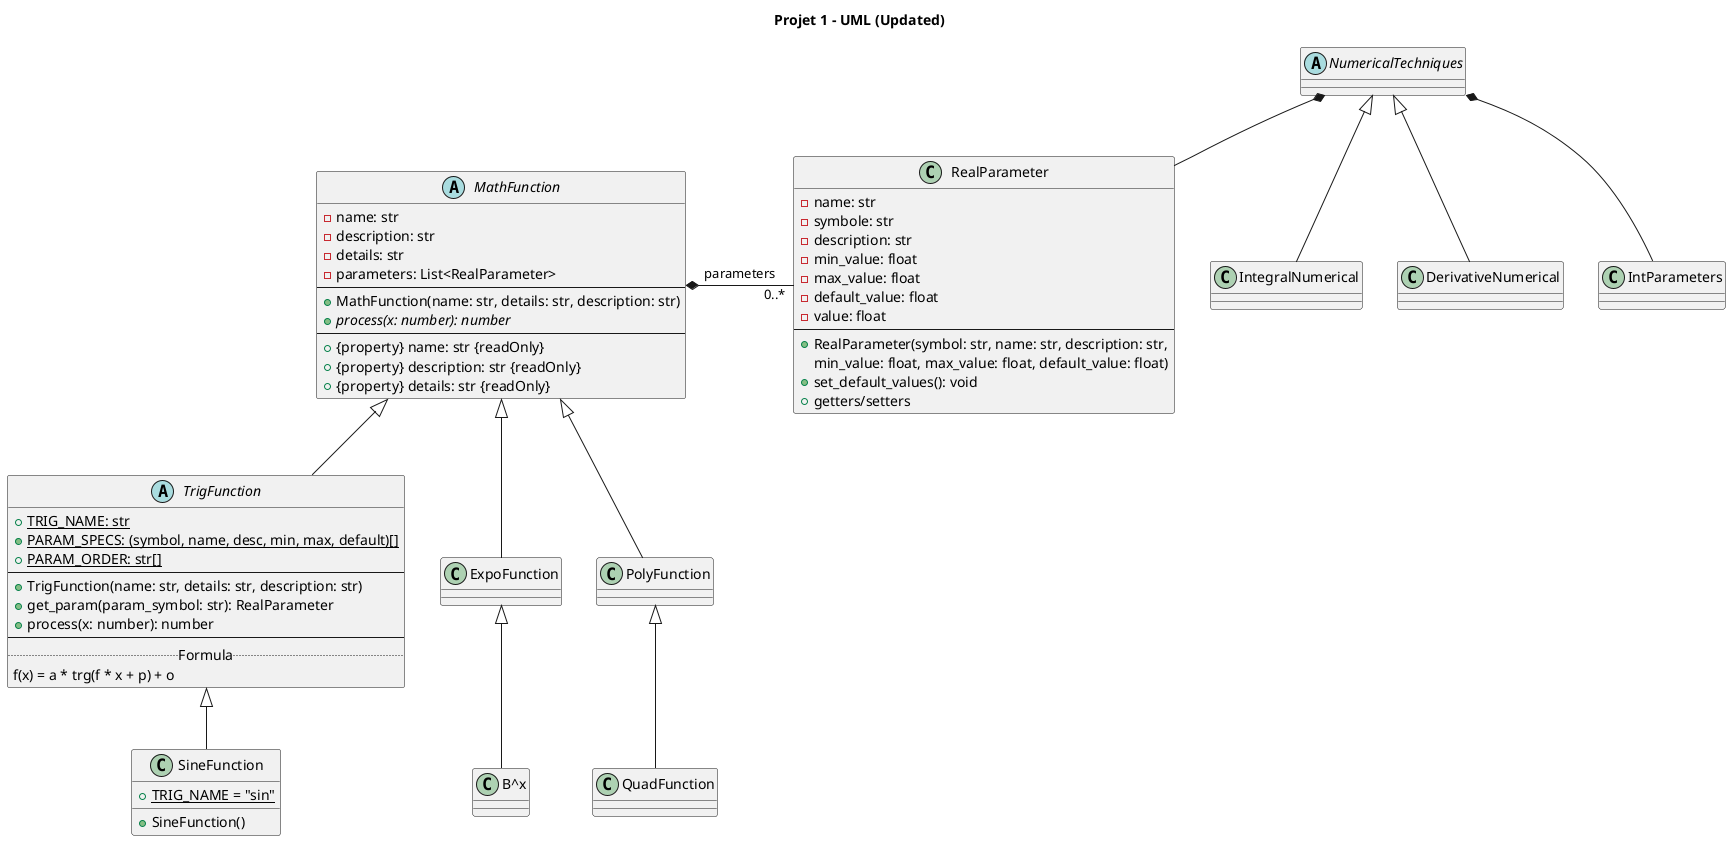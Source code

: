 @startuml
title Projet 1 - UML (Updated)

skinparam class AttributeIconSize 0

' ========= CORE =========
abstract class MathFunction {
  - name: str
  - description: str
  - details: str
  - parameters: List<RealParameter>
  --
  + MathFunction(name: str, details: str, description: str)
  {abstract} + process(x: number): number
  --
  + {property} name: str {readOnly}
  + {property} description: str {readOnly}
  + {property} details: str {readOnly}
}

' ========= TRIG FAMILY =========
abstract class TrigFunction {
  {static} + TRIG_NAME: str
  {static} + PARAM_SPECS: (symbol, name, desc, min, max, default)[]
  {static} + PARAM_ORDER: str[]
  --
  + TrigFunction(name: str, details: str, description: str)
  + get_param(param_symbol: str): RealParameter
  + process(x: number): number
  --
  .. Formula ..
  f(x) = a * trg(f * x + p) + o
}

MathFunction <|-- TrigFunction

class SineFunction {
  {static} + TRIG_NAME = "sin"
  + SineFunction()
}
TrigFunction <|-- SineFunction

' ========= PARAMETERS =========
class RealParameter {
  - name: str
  - symbole: str
  - description: str
  - min_value: float
  - max_value: float
  - default_value: float
  - value: float
  --
  + RealParameter(symbol: str, name: str, description: str,
                  min_value: float, max_value: float, default_value: float)
  + set_default_values(): void
  + getters/setters
}

MathFunction *-right- "0..*" RealParameter : parameters

' ========= NUMERICAL =========
abstract class NumericalTechniques {
}

class IntegralNumerical {
}
NumericalTechniques <|-- IntegralNumerical

class DerivativeNumerical {
}
NumericalTechniques <|-- DerivativeNumerical

NumericalTechniques *-- RealParameter
NumericalTechniques *-- IntParameters

class IntParameters {
}

' ========= OTHER FAMILIES =========
class ExpoFunction {
}
MathFunction <|-- ExpoFunction

class "B^x" {
}
ExpoFunction <|-- "B^x"

class PolyFunction {
}
MathFunction <|-- PolyFunction

class "QuadFunction" {
}
PolyFunction <|-- "QuadFunction"

@enduml

